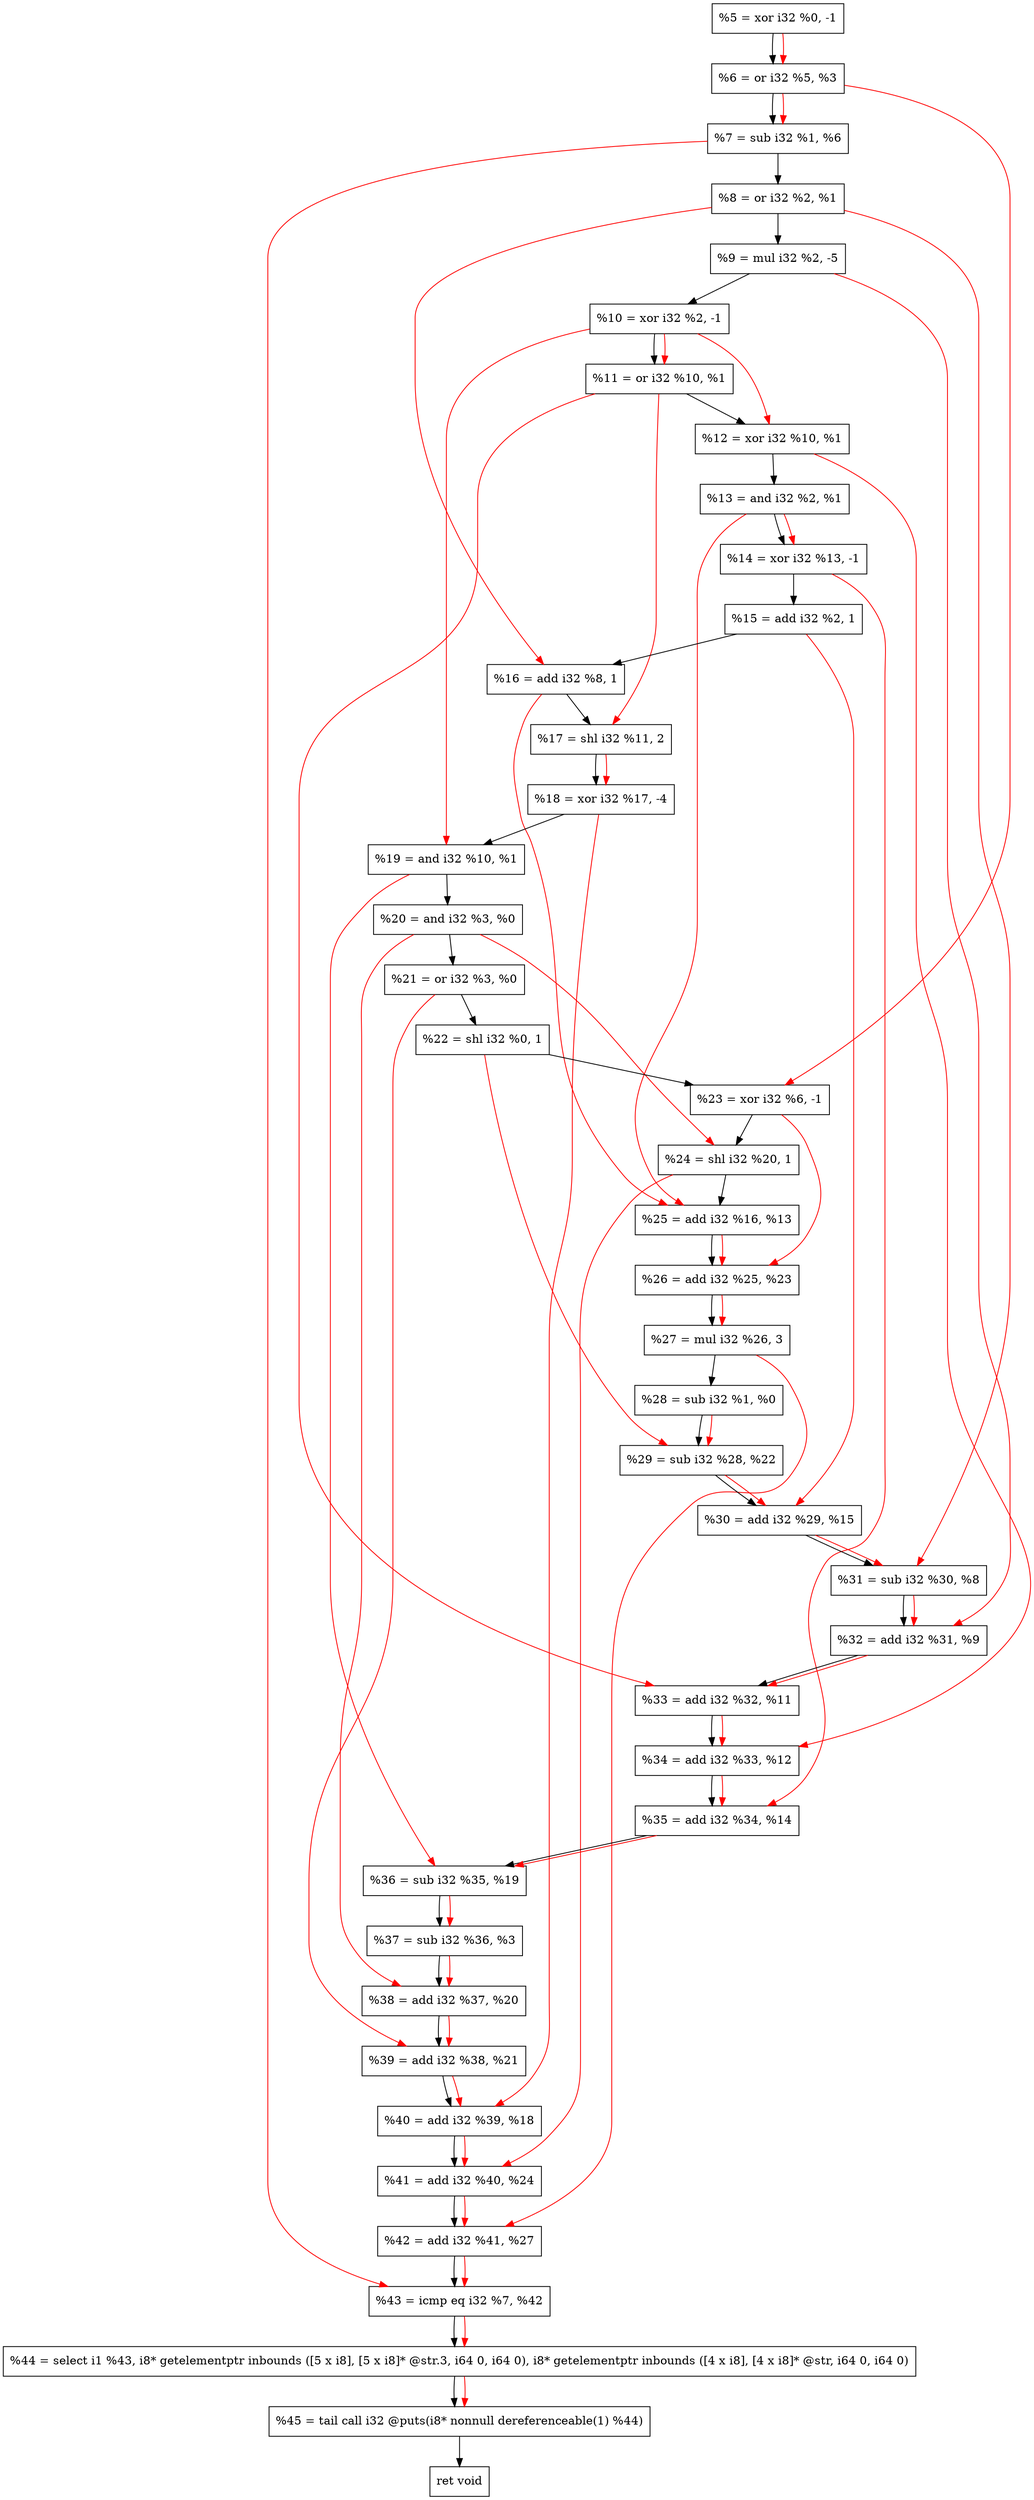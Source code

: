 digraph "DFG for'crackme' function" {
	Node0x17190f0[shape=record, label="  %5 = xor i32 %0, -1"];
	Node0x1719160[shape=record, label="  %6 = or i32 %5, %3"];
	Node0x17191d0[shape=record, label="  %7 = sub i32 %1, %6"];
	Node0x1719240[shape=record, label="  %8 = or i32 %2, %1"];
	Node0x17192e0[shape=record, label="  %9 = mul i32 %2, -5"];
	Node0x1719350[shape=record, label="  %10 = xor i32 %2, -1"];
	Node0x17193c0[shape=record, label="  %11 = or i32 %10, %1"];
	Node0x1719430[shape=record, label="  %12 = xor i32 %10, %1"];
	Node0x17194a0[shape=record, label="  %13 = and i32 %2, %1"];
	Node0x1719510[shape=record, label="  %14 = xor i32 %13, -1"];
	Node0x17195b0[shape=record, label="  %15 = add i32 %2, 1"];
	Node0x1719620[shape=record, label="  %16 = add i32 %8, 1"];
	Node0x17196c0[shape=record, label="  %17 = shl i32 %11, 2"];
	Node0x1719760[shape=record, label="  %18 = xor i32 %17, -4"];
	Node0x17197d0[shape=record, label="  %19 = and i32 %10, %1"];
	Node0x1719840[shape=record, label="  %20 = and i32 %3, %0"];
	Node0x17198b0[shape=record, label="  %21 = or i32 %3, %0"];
	Node0x1719920[shape=record, label="  %22 = shl i32 %0, 1"];
	Node0x1719990[shape=record, label="  %23 = xor i32 %6, -1"];
	Node0x1719a00[shape=record, label="  %24 = shl i32 %20, 1"];
	Node0x1719a70[shape=record, label="  %25 = add i32 %16, %13"];
	Node0x1719ae0[shape=record, label="  %26 = add i32 %25, %23"];
	Node0x1719b80[shape=record, label="  %27 = mul i32 %26, 3"];
	Node0x1719bf0[shape=record, label="  %28 = sub i32 %1, %0"];
	Node0x1719c60[shape=record, label="  %29 = sub i32 %28, %22"];
	Node0x1719cd0[shape=record, label="  %30 = add i32 %29, %15"];
	Node0x1719d40[shape=record, label="  %31 = sub i32 %30, %8"];
	Node0x1719db0[shape=record, label="  %32 = add i32 %31, %9"];
	Node0x171a030[shape=record, label="  %33 = add i32 %32, %11"];
	Node0x171a0a0[shape=record, label="  %34 = add i32 %33, %12"];
	Node0x171a110[shape=record, label="  %35 = add i32 %34, %14"];
	Node0x171a180[shape=record, label="  %36 = sub i32 %35, %19"];
	Node0x171a1f0[shape=record, label="  %37 = sub i32 %36, %3"];
	Node0x171a260[shape=record, label="  %38 = add i32 %37, %20"];
	Node0x171a2d0[shape=record, label="  %39 = add i32 %38, %21"];
	Node0x171a340[shape=record, label="  %40 = add i32 %39, %18"];
	Node0x171a3b0[shape=record, label="  %41 = add i32 %40, %24"];
	Node0x171a420[shape=record, label="  %42 = add i32 %41, %27"];
	Node0x171a490[shape=record, label="  %43 = icmp eq i32 %7, %42"];
	Node0x16b9268[shape=record, label="  %44 = select i1 %43, i8* getelementptr inbounds ([5 x i8], [5 x i8]* @str.3, i64 0, i64 0), i8* getelementptr inbounds ([4 x i8], [4 x i8]* @str, i64 0, i64 0)"];
	Node0x171a930[shape=record, label="  %45 = tail call i32 @puts(i8* nonnull dereferenceable(1) %44)"];
	Node0x171a980[shape=record, label="  ret void"];
	Node0x17190f0 -> Node0x1719160;
	Node0x1719160 -> Node0x17191d0;
	Node0x17191d0 -> Node0x1719240;
	Node0x1719240 -> Node0x17192e0;
	Node0x17192e0 -> Node0x1719350;
	Node0x1719350 -> Node0x17193c0;
	Node0x17193c0 -> Node0x1719430;
	Node0x1719430 -> Node0x17194a0;
	Node0x17194a0 -> Node0x1719510;
	Node0x1719510 -> Node0x17195b0;
	Node0x17195b0 -> Node0x1719620;
	Node0x1719620 -> Node0x17196c0;
	Node0x17196c0 -> Node0x1719760;
	Node0x1719760 -> Node0x17197d0;
	Node0x17197d0 -> Node0x1719840;
	Node0x1719840 -> Node0x17198b0;
	Node0x17198b0 -> Node0x1719920;
	Node0x1719920 -> Node0x1719990;
	Node0x1719990 -> Node0x1719a00;
	Node0x1719a00 -> Node0x1719a70;
	Node0x1719a70 -> Node0x1719ae0;
	Node0x1719ae0 -> Node0x1719b80;
	Node0x1719b80 -> Node0x1719bf0;
	Node0x1719bf0 -> Node0x1719c60;
	Node0x1719c60 -> Node0x1719cd0;
	Node0x1719cd0 -> Node0x1719d40;
	Node0x1719d40 -> Node0x1719db0;
	Node0x1719db0 -> Node0x171a030;
	Node0x171a030 -> Node0x171a0a0;
	Node0x171a0a0 -> Node0x171a110;
	Node0x171a110 -> Node0x171a180;
	Node0x171a180 -> Node0x171a1f0;
	Node0x171a1f0 -> Node0x171a260;
	Node0x171a260 -> Node0x171a2d0;
	Node0x171a2d0 -> Node0x171a340;
	Node0x171a340 -> Node0x171a3b0;
	Node0x171a3b0 -> Node0x171a420;
	Node0x171a420 -> Node0x171a490;
	Node0x171a490 -> Node0x16b9268;
	Node0x16b9268 -> Node0x171a930;
	Node0x171a930 -> Node0x171a980;
edge [color=red]
	Node0x17190f0 -> Node0x1719160;
	Node0x1719160 -> Node0x17191d0;
	Node0x1719350 -> Node0x17193c0;
	Node0x1719350 -> Node0x1719430;
	Node0x17194a0 -> Node0x1719510;
	Node0x1719240 -> Node0x1719620;
	Node0x17193c0 -> Node0x17196c0;
	Node0x17196c0 -> Node0x1719760;
	Node0x1719350 -> Node0x17197d0;
	Node0x1719160 -> Node0x1719990;
	Node0x1719840 -> Node0x1719a00;
	Node0x1719620 -> Node0x1719a70;
	Node0x17194a0 -> Node0x1719a70;
	Node0x1719a70 -> Node0x1719ae0;
	Node0x1719990 -> Node0x1719ae0;
	Node0x1719ae0 -> Node0x1719b80;
	Node0x1719bf0 -> Node0x1719c60;
	Node0x1719920 -> Node0x1719c60;
	Node0x1719c60 -> Node0x1719cd0;
	Node0x17195b0 -> Node0x1719cd0;
	Node0x1719cd0 -> Node0x1719d40;
	Node0x1719240 -> Node0x1719d40;
	Node0x1719d40 -> Node0x1719db0;
	Node0x17192e0 -> Node0x1719db0;
	Node0x1719db0 -> Node0x171a030;
	Node0x17193c0 -> Node0x171a030;
	Node0x171a030 -> Node0x171a0a0;
	Node0x1719430 -> Node0x171a0a0;
	Node0x171a0a0 -> Node0x171a110;
	Node0x1719510 -> Node0x171a110;
	Node0x171a110 -> Node0x171a180;
	Node0x17197d0 -> Node0x171a180;
	Node0x171a180 -> Node0x171a1f0;
	Node0x171a1f0 -> Node0x171a260;
	Node0x1719840 -> Node0x171a260;
	Node0x171a260 -> Node0x171a2d0;
	Node0x17198b0 -> Node0x171a2d0;
	Node0x171a2d0 -> Node0x171a340;
	Node0x1719760 -> Node0x171a340;
	Node0x171a340 -> Node0x171a3b0;
	Node0x1719a00 -> Node0x171a3b0;
	Node0x171a3b0 -> Node0x171a420;
	Node0x1719b80 -> Node0x171a420;
	Node0x17191d0 -> Node0x171a490;
	Node0x171a420 -> Node0x171a490;
	Node0x171a490 -> Node0x16b9268;
	Node0x16b9268 -> Node0x171a930;
}
